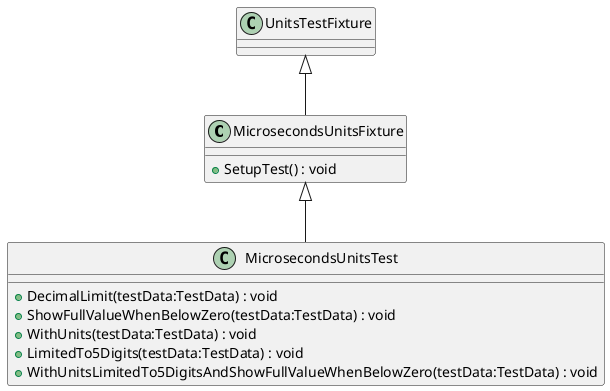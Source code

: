 @startuml
class MicrosecondsUnitsFixture {
    + SetupTest() : void
}
class MicrosecondsUnitsTest {
    + DecimalLimit(testData:TestData) : void
    + ShowFullValueWhenBelowZero(testData:TestData) : void
    + WithUnits(testData:TestData) : void
    + LimitedTo5Digits(testData:TestData) : void
    + WithUnitsLimitedTo5DigitsAndShowFullValueWhenBelowZero(testData:TestData) : void
}
UnitsTestFixture <|-- MicrosecondsUnitsFixture
MicrosecondsUnitsFixture <|-- MicrosecondsUnitsTest
@enduml
